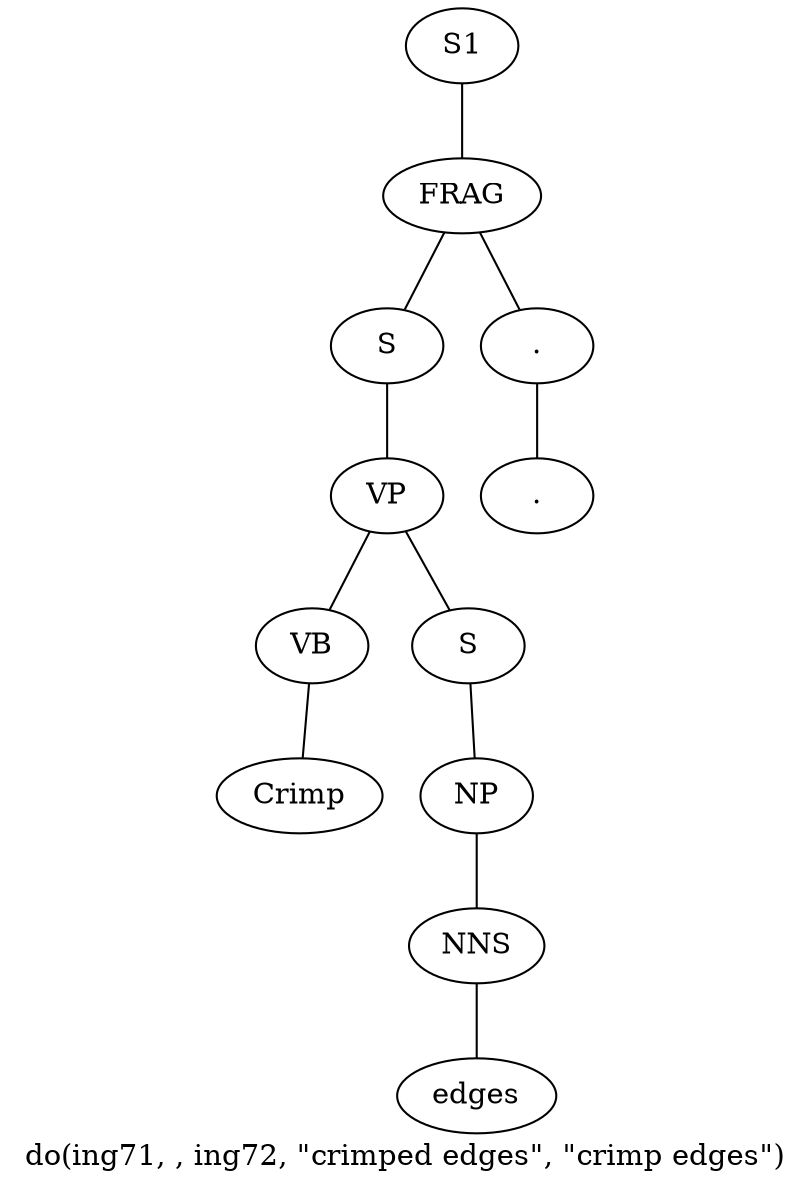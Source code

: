 graph SyntaxGraph {
	label = "do(ing71, , ing72, \"crimped edges\", \"crimp edges\")";
	Node0 [label="S1"];
	Node1 [label="FRAG"];
	Node2 [label="S"];
	Node3 [label="VP"];
	Node4 [label="VB"];
	Node5 [label="Crimp"];
	Node6 [label="S"];
	Node7 [label="NP"];
	Node8 [label="NNS"];
	Node9 [label="edges"];
	Node10 [label="."];
	Node11 [label="."];

	Node0 -- Node1;
	Node1 -- Node2;
	Node1 -- Node10;
	Node2 -- Node3;
	Node3 -- Node4;
	Node3 -- Node6;
	Node4 -- Node5;
	Node6 -- Node7;
	Node7 -- Node8;
	Node8 -- Node9;
	Node10 -- Node11;
}